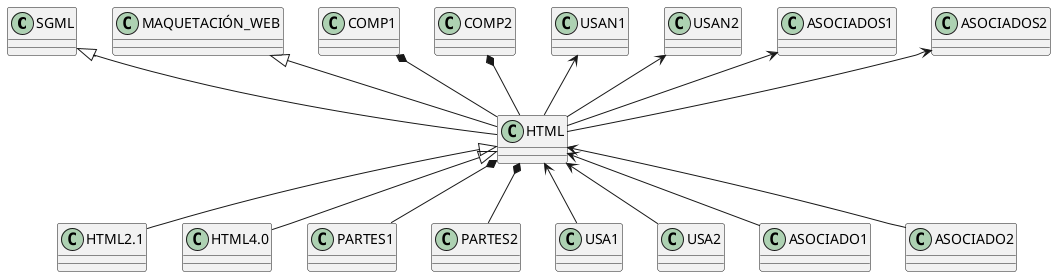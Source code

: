 @startuml 
 set namespaceSeparator none
SGML <|-- HTML
MAQUETACIÓN_WEB <|-- HTML
COMP1 *-- HTML
COMP2 *-- HTML
USAN1 <-- HTML
USAN2 <-- HTML
ASOCIADOS1 <-- HTML
ASOCIADOS2 <-- HTML
HTML <|-- HTML2.1
HTML <|-- HTML4.0
HTML *-- PARTES1
HTML *-- PARTES2
HTML <-- USA1
HTML <-- USA2
HTML <-- ASOCIADO1
HTML <-- ASOCIADO2
@enduml
